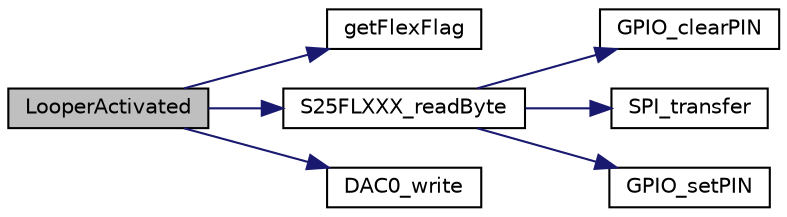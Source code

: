 digraph "LooperActivated"
{
  edge [fontname="Helvetica",fontsize="10",labelfontname="Helvetica",labelfontsize="10"];
  node [fontname="Helvetica",fontsize="10",shape=record];
  rankdir="LR";
  Node8 [label="LooperActivated",height=0.2,width=0.4,color="black", fillcolor="grey75", style="filled", fontcolor="black"];
  Node8 -> Node9 [color="midnightblue",fontsize="10",style="solid",fontname="Helvetica"];
  Node9 [label="getFlexFlag",height=0.2,width=0.4,color="black", fillcolor="white", style="filled",URL="$_flex_timer_8c.html#abfa7f9344108e422b6324bf6318a455e",tooltip="This function give you the Value of the FlexFlag to see if is Activated or Disactivated. "];
  Node8 -> Node10 [color="midnightblue",fontsize="10",style="solid",fontname="Helvetica"];
  Node10 [label="S25FLXXX_readByte",height=0.2,width=0.4,color="black", fillcolor="white", style="filled",URL="$_s25_f_l_x_x_x_8c.html#ac858e592d6d22c4345a58f6fbb088093"];
  Node10 -> Node11 [color="midnightblue",fontsize="10",style="solid",fontname="Helvetica"];
  Node11 [label="GPIO_clearPIN",height=0.2,width=0.4,color="black", fillcolor="white", style="filled",URL="$_g_p_i_o_8c.html#a8e0195242968e9d04da390a9f40e88a3",tooltip="This clear an specific pin in a GPIO port. "];
  Node10 -> Node12 [color="midnightblue",fontsize="10",style="solid",fontname="Helvetica"];
  Node12 [label="SPI_transfer",height=0.2,width=0.4,color="black", fillcolor="white", style="filled",URL="$_s_p_i_8c.html#a5ad13ecfeda35016f18d06d2af95de60"];
  Node10 -> Node13 [color="midnightblue",fontsize="10",style="solid",fontname="Helvetica"];
  Node13 [label="GPIO_setPIN",height=0.2,width=0.4,color="black", fillcolor="white", style="filled",URL="$_g_p_i_o_8c.html#acb526ef87a32ac98905b39a88c04a928",tooltip="This set an specific pin in a GPIO port. "];
  Node8 -> Node14 [color="midnightblue",fontsize="10",style="solid",fontname="Helvetica"];
  Node14 [label="DAC0_write",height=0.2,width=0.4,color="black", fillcolor="white", style="filled",URL="$_d_a_c_8c.html#ae004e614b39c9c9953b32f2875822519"];
}
